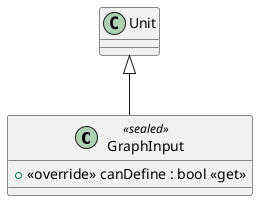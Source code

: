 @startuml
class GraphInput <<sealed>> {
    + <<override>> canDefine : bool <<get>>
}
Unit <|-- GraphInput
@enduml
